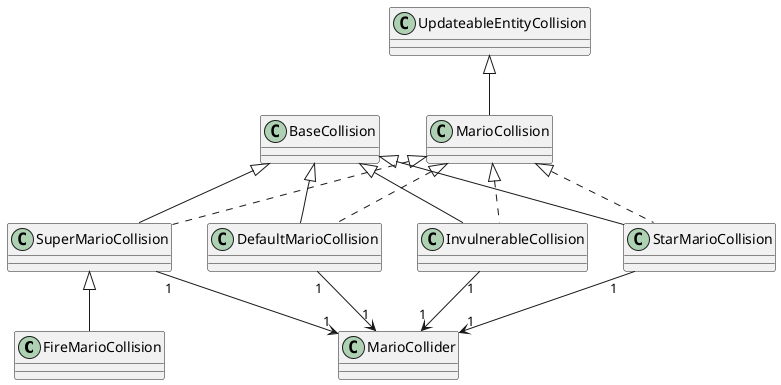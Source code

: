 @startuml Mario

FireMarioCollision -u-|> SuperMarioCollision
MarioCollision -u-|> UpdateableEntityCollision

DefaultMarioCollision .u.|> MarioCollision
DefaultMarioCollision -u-|> BaseCollision
DefaultMarioCollision "1" --> "1" MarioCollider

InvulnerableCollision .u.|> MarioCollision
InvulnerableCollision -u-|> BaseCollision
InvulnerableCollision "1" --> "1" MarioCollider

StarMarioCollision .u.|> MarioCollision
StarMarioCollision -u-|> BaseCollision
StarMarioCollision "1" --> "1" MarioCollider

SuperMarioCollision .u.|> MarioCollision
SuperMarioCollision -u-|> BaseCollision 
SuperMarioCollision "1" --> "1" MarioCollider

@enduml